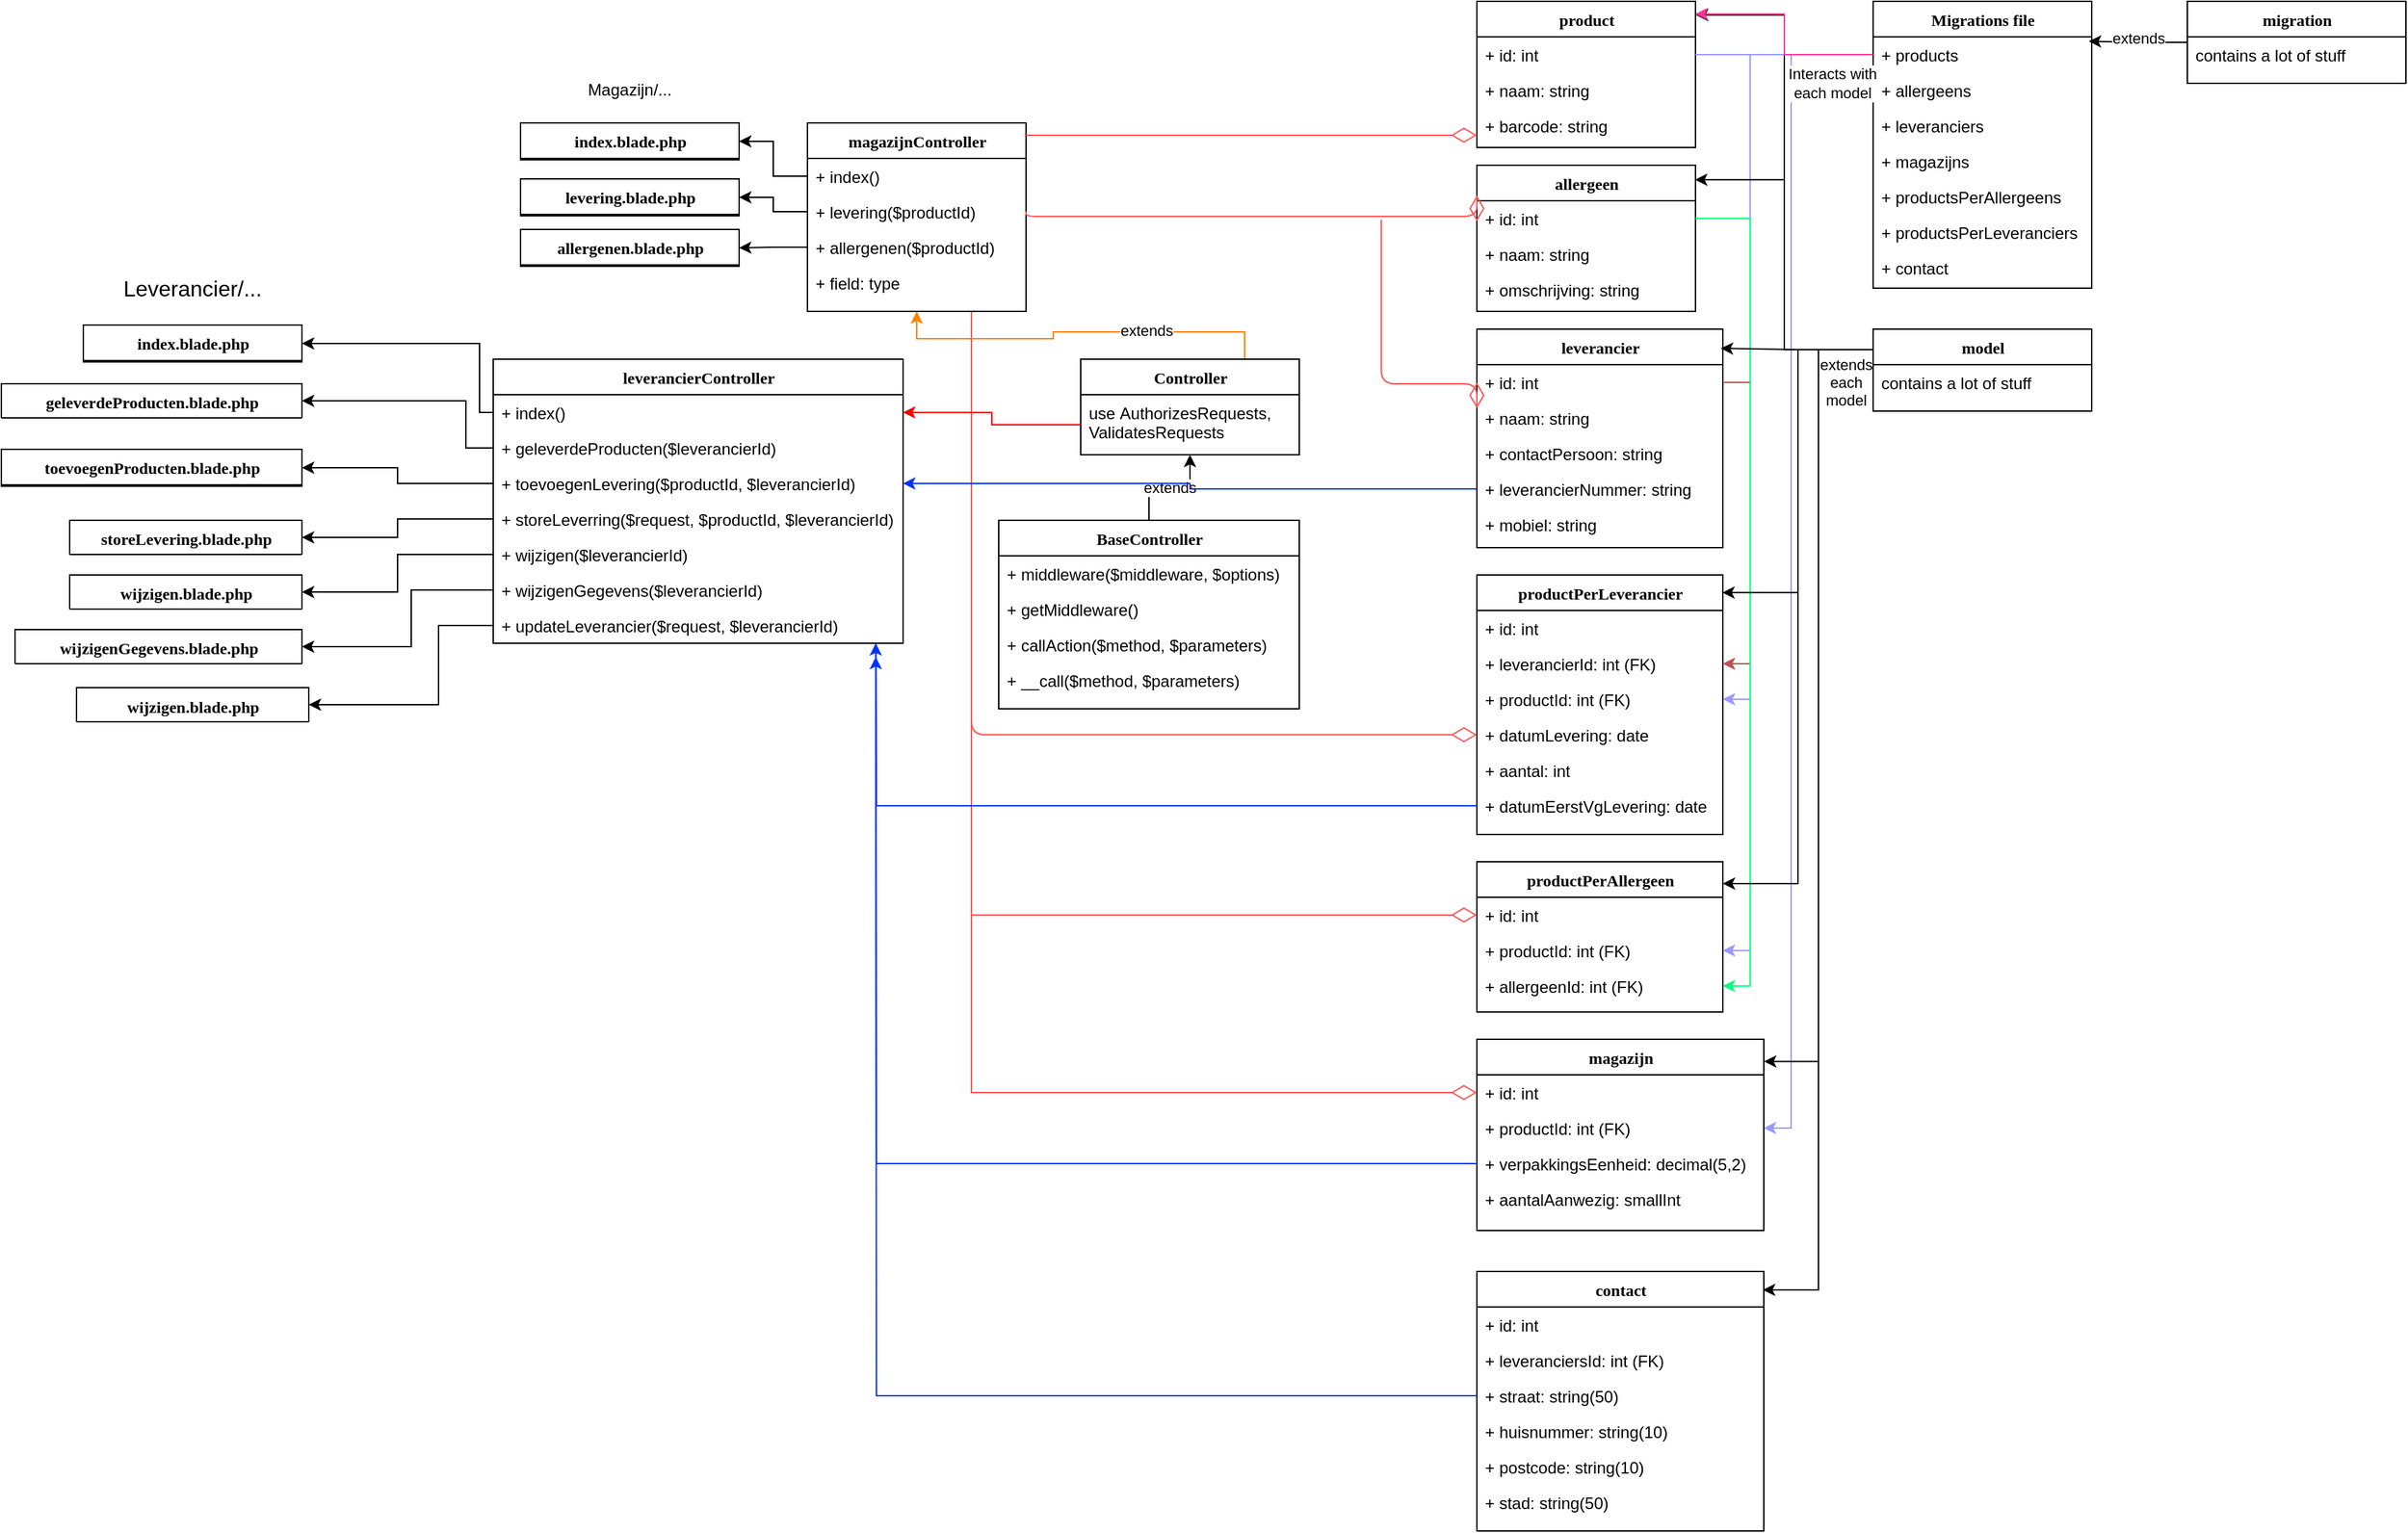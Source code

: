 <mxfile version="24.1.0" type="device">
  <diagram name="Page-1" id="9f46799a-70d6-7492-0946-bef42562c5a5">
    <mxGraphModel dx="3118" dy="1162" grid="1" gridSize="10" guides="1" tooltips="1" connect="1" arrows="1" fold="1" page="1" pageScale="1" pageWidth="1100" pageHeight="850" background="none" math="0" shadow="0">
      <root>
        <mxCell id="0" />
        <mxCell id="1" parent="0" />
        <mxCell id="xGp_RujmoBwHYuxVPwIh-23" style="edgeStyle=orthogonalEdgeStyle;rounded=1;orthogonalLoop=1;jettySize=auto;html=1;exitX=0.75;exitY=1;exitDx=0;exitDy=0;entryX=0;entryY=0.5;entryDx=0;entryDy=0;endArrow=diamondThin;endFill=0;endSize=16;fillColor=#f8cecc;strokeColor=#FF5252;" parent="1" source="78961159f06e98e8-17" target="xGp_RujmoBwHYuxVPwIh-20" edge="1">
          <mxGeometry relative="1" as="geometry" />
        </mxCell>
        <mxCell id="xGp_RujmoBwHYuxVPwIh-32" style="edgeStyle=orthogonalEdgeStyle;rounded=0;orthogonalLoop=1;jettySize=auto;html=1;exitX=0.75;exitY=1;exitDx=0;exitDy=0;endSize=16;endArrow=diamondThin;endFill=0;fillColor=#f8cecc;strokeColor=#FF5252;" parent="1" source="78961159f06e98e8-17" target="xGp_RujmoBwHYuxVPwIh-27" edge="1">
          <mxGeometry relative="1" as="geometry" />
        </mxCell>
        <mxCell id="xGp_RujmoBwHYuxVPwIh-40" style="edgeStyle=orthogonalEdgeStyle;rounded=0;orthogonalLoop=1;jettySize=auto;html=1;exitX=0.75;exitY=1;exitDx=0;exitDy=0;entryX=0;entryY=0.5;entryDx=0;entryDy=0;endSize=16;endArrow=diamondThin;endFill=0;fillColor=#f8cecc;strokeColor=#FF5252;" parent="1" source="78961159f06e98e8-17" target="xGp_RujmoBwHYuxVPwIh-36" edge="1">
          <mxGeometry relative="1" as="geometry" />
        </mxCell>
        <mxCell id="78961159f06e98e8-17" value="magazijnController" style="swimlane;html=1;fontStyle=1;align=center;verticalAlign=top;childLayout=stackLayout;horizontal=1;startSize=26;horizontalStack=0;resizeParent=1;resizeLast=0;collapsible=1;marginBottom=0;swimlaneFillColor=#ffffff;rounded=0;shadow=0;comic=0;labelBackgroundColor=none;strokeWidth=1;fillColor=none;fontFamily=Verdana;fontSize=12" parent="1" vertex="1">
          <mxGeometry x="-180" y="109" width="160" height="138" as="geometry" />
        </mxCell>
        <mxCell id="78961159f06e98e8-21" value="+ index()" style="text;html=1;strokeColor=none;fillColor=none;align=left;verticalAlign=top;spacingLeft=4;spacingRight=4;whiteSpace=wrap;overflow=hidden;rotatable=0;points=[[0,0.5],[1,0.5]];portConstraint=eastwest;" parent="78961159f06e98e8-17" vertex="1">
          <mxGeometry y="26" width="160" height="26" as="geometry" />
        </mxCell>
        <mxCell id="78961159f06e98e8-23" value="+ levering($productId)" style="text;html=1;strokeColor=none;fillColor=none;align=left;verticalAlign=top;spacingLeft=4;spacingRight=4;whiteSpace=wrap;overflow=hidden;rotatable=0;points=[[0,0.5],[1,0.5]];portConstraint=eastwest;" parent="78961159f06e98e8-17" vertex="1">
          <mxGeometry y="52" width="160" height="26" as="geometry" />
        </mxCell>
        <mxCell id="78961159f06e98e8-25" value="+&amp;nbsp;allergenen($productId)" style="text;html=1;strokeColor=none;fillColor=none;align=left;verticalAlign=top;spacingLeft=4;spacingRight=4;whiteSpace=wrap;overflow=hidden;rotatable=0;points=[[0,0.5],[1,0.5]];portConstraint=eastwest;" parent="78961159f06e98e8-17" vertex="1">
          <mxGeometry y="78" width="160" height="26" as="geometry" />
        </mxCell>
        <mxCell id="78961159f06e98e8-24" value="+ field: type" style="text;html=1;strokeColor=none;fillColor=none;align=left;verticalAlign=top;spacingLeft=4;spacingRight=4;whiteSpace=wrap;overflow=hidden;rotatable=0;points=[[0,0.5],[1,0.5]];portConstraint=eastwest;" parent="78961159f06e98e8-17" vertex="1">
          <mxGeometry y="104" width="160" height="26" as="geometry" />
        </mxCell>
        <mxCell id="78961159f06e98e8-30" value="product" style="swimlane;html=1;fontStyle=1;align=center;verticalAlign=top;childLayout=stackLayout;horizontal=1;startSize=26;horizontalStack=0;resizeParent=1;resizeLast=0;collapsible=1;marginBottom=0;swimlaneFillColor=#ffffff;rounded=0;shadow=0;comic=0;labelBackgroundColor=none;strokeWidth=1;fillColor=none;fontFamily=Verdana;fontSize=12" parent="1" vertex="1">
          <mxGeometry x="310" y="20" width="160" height="107" as="geometry" />
        </mxCell>
        <mxCell id="78961159f06e98e8-31" value="+ id: int" style="text;html=1;strokeColor=none;fillColor=none;align=left;verticalAlign=top;spacingLeft=4;spacingRight=4;whiteSpace=wrap;overflow=hidden;rotatable=0;points=[[0,0.5],[1,0.5]];portConstraint=eastwest;" parent="78961159f06e98e8-30" vertex="1">
          <mxGeometry y="26" width="160" height="26" as="geometry" />
        </mxCell>
        <mxCell id="78961159f06e98e8-32" value="+ naam: string" style="text;html=1;strokeColor=none;fillColor=none;align=left;verticalAlign=top;spacingLeft=4;spacingRight=4;whiteSpace=wrap;overflow=hidden;rotatable=0;points=[[0,0.5],[1,0.5]];portConstraint=eastwest;" parent="78961159f06e98e8-30" vertex="1">
          <mxGeometry y="52" width="160" height="26" as="geometry" />
        </mxCell>
        <mxCell id="78961159f06e98e8-33" value="+ barcode: string" style="text;html=1;strokeColor=none;fillColor=none;align=left;verticalAlign=top;spacingLeft=4;spacingRight=4;whiteSpace=wrap;overflow=hidden;rotatable=0;points=[[0,0.5],[1,0.5]];portConstraint=eastwest;" parent="78961159f06e98e8-30" vertex="1">
          <mxGeometry y="78" width="160" height="26" as="geometry" />
        </mxCell>
        <mxCell id="78961159f06e98e8-121" style="edgeStyle=elbowEdgeStyle;html=1;labelBackgroundColor=none;startFill=0;startSize=8;endArrow=diamondThin;endFill=0;endSize=16;fontFamily=Verdana;fontSize=12;elbow=vertical;fillColor=#f8cecc;strokeColor=#FF5252;" parent="1" source="78961159f06e98e8-17" target="78961159f06e98e8-30" edge="1">
          <mxGeometry relative="1" as="geometry">
            <mxPoint x="250" y="259.882" as="sourcePoint" />
          </mxGeometry>
        </mxCell>
        <mxCell id="xGp_RujmoBwHYuxVPwIh-2" value="allergeen" style="swimlane;html=1;fontStyle=1;align=center;verticalAlign=top;childLayout=stackLayout;horizontal=1;startSize=26;horizontalStack=0;resizeParent=1;resizeLast=0;collapsible=1;marginBottom=0;swimlaneFillColor=#ffffff;rounded=0;shadow=0;comic=0;labelBackgroundColor=none;strokeWidth=1;fillColor=none;fontFamily=Verdana;fontSize=12" parent="1" vertex="1">
          <mxGeometry x="310" y="140" width="160" height="107" as="geometry" />
        </mxCell>
        <mxCell id="xGp_RujmoBwHYuxVPwIh-3" value="+ id: int" style="text;html=1;strokeColor=none;fillColor=none;align=left;verticalAlign=top;spacingLeft=4;spacingRight=4;whiteSpace=wrap;overflow=hidden;rotatable=0;points=[[0,0.5],[1,0.5]];portConstraint=eastwest;" parent="xGp_RujmoBwHYuxVPwIh-2" vertex="1">
          <mxGeometry y="26" width="160" height="26" as="geometry" />
        </mxCell>
        <mxCell id="xGp_RujmoBwHYuxVPwIh-4" value="+ naam: string" style="text;html=1;strokeColor=none;fillColor=none;align=left;verticalAlign=top;spacingLeft=4;spacingRight=4;whiteSpace=wrap;overflow=hidden;rotatable=0;points=[[0,0.5],[1,0.5]];portConstraint=eastwest;" parent="xGp_RujmoBwHYuxVPwIh-2" vertex="1">
          <mxGeometry y="52" width="160" height="26" as="geometry" />
        </mxCell>
        <mxCell id="xGp_RujmoBwHYuxVPwIh-5" value="+ omschrijving: string" style="text;html=1;strokeColor=none;fillColor=none;align=left;verticalAlign=top;spacingLeft=4;spacingRight=4;whiteSpace=wrap;overflow=hidden;rotatable=0;points=[[0,0.5],[1,0.5]];portConstraint=eastwest;" parent="xGp_RujmoBwHYuxVPwIh-2" vertex="1">
          <mxGeometry y="78" width="160" height="26" as="geometry" />
        </mxCell>
        <mxCell id="xGp_RujmoBwHYuxVPwIh-8" style="edgeStyle=elbowEdgeStyle;html=1;labelBackgroundColor=none;startFill=0;startSize=8;endArrow=diamondThin;endFill=0;endSize=16;fontFamily=Verdana;fontSize=12;elbow=vertical;exitX=1;exitY=0.5;exitDx=0;exitDy=0;fillColor=#f8cecc;strokeColor=#FF5252;" parent="1" source="78961159f06e98e8-23" edge="1">
          <mxGeometry relative="1" as="geometry">
            <mxPoint x="250" y="181.08" as="sourcePoint" />
            <mxPoint x="310" y="181.08" as="targetPoint" />
          </mxGeometry>
        </mxCell>
        <mxCell id="xGp_RujmoBwHYuxVPwIh-9" value="leverancier" style="swimlane;html=1;fontStyle=1;align=center;verticalAlign=top;childLayout=stackLayout;horizontal=1;startSize=26;horizontalStack=0;resizeParent=1;resizeLast=0;collapsible=1;marginBottom=0;swimlaneFillColor=#ffffff;rounded=0;shadow=0;comic=0;labelBackgroundColor=none;strokeWidth=1;fillColor=none;fontFamily=Verdana;fontSize=12" parent="1" vertex="1">
          <mxGeometry x="310" y="260" width="180" height="160" as="geometry" />
        </mxCell>
        <mxCell id="xGp_RujmoBwHYuxVPwIh-10" value="+ id: int" style="text;html=1;strokeColor=none;fillColor=none;align=left;verticalAlign=top;spacingLeft=4;spacingRight=4;whiteSpace=wrap;overflow=hidden;rotatable=0;points=[[0,0.5],[1,0.5]];portConstraint=eastwest;" parent="xGp_RujmoBwHYuxVPwIh-9" vertex="1">
          <mxGeometry y="26" width="180" height="26" as="geometry" />
        </mxCell>
        <mxCell id="xGp_RujmoBwHYuxVPwIh-11" value="+ naam: string" style="text;html=1;strokeColor=none;fillColor=none;align=left;verticalAlign=top;spacingLeft=4;spacingRight=4;whiteSpace=wrap;overflow=hidden;rotatable=0;points=[[0,0.5],[1,0.5]];portConstraint=eastwest;" parent="xGp_RujmoBwHYuxVPwIh-9" vertex="1">
          <mxGeometry y="52" width="180" height="26" as="geometry" />
        </mxCell>
        <mxCell id="xGp_RujmoBwHYuxVPwIh-12" value="+ contactPersoon: string" style="text;html=1;strokeColor=none;fillColor=none;align=left;verticalAlign=top;spacingLeft=4;spacingRight=4;whiteSpace=wrap;overflow=hidden;rotatable=0;points=[[0,0.5],[1,0.5]];portConstraint=eastwest;" parent="xGp_RujmoBwHYuxVPwIh-9" vertex="1">
          <mxGeometry y="78" width="180" height="26" as="geometry" />
        </mxCell>
        <mxCell id="xGp_RujmoBwHYuxVPwIh-14" value="+ leverancierNummer: string" style="text;html=1;strokeColor=none;fillColor=none;align=left;verticalAlign=top;spacingLeft=4;spacingRight=4;whiteSpace=wrap;overflow=hidden;rotatable=0;points=[[0,0.5],[1,0.5]];portConstraint=eastwest;" parent="xGp_RujmoBwHYuxVPwIh-9" vertex="1">
          <mxGeometry y="104" width="180" height="26" as="geometry" />
        </mxCell>
        <mxCell id="xGp_RujmoBwHYuxVPwIh-15" value="+ mobiel: string" style="text;html=1;strokeColor=none;fillColor=none;align=left;verticalAlign=top;spacingLeft=4;spacingRight=4;whiteSpace=wrap;overflow=hidden;rotatable=0;points=[[0,0.5],[1,0.5]];portConstraint=eastwest;" parent="xGp_RujmoBwHYuxVPwIh-9" vertex="1">
          <mxGeometry y="130" width="180" height="26" as="geometry" />
        </mxCell>
        <mxCell id="xGp_RujmoBwHYuxVPwIh-13" style="edgeStyle=elbowEdgeStyle;html=1;labelBackgroundColor=none;startFill=0;startSize=8;endArrow=diamondThin;endFill=0;endSize=16;fontFamily=Verdana;fontSize=12;elbow=vertical;entryX=0;entryY=0.5;entryDx=0;entryDy=0;fillColor=#f8cecc;strokeColor=#FF5252;" parent="1" target="xGp_RujmoBwHYuxVPwIh-10" edge="1">
          <mxGeometry relative="1" as="geometry">
            <mxPoint x="240" y="180" as="sourcePoint" />
            <mxPoint x="300" y="221" as="targetPoint" />
            <Array as="points">
              <mxPoint x="260" y="300" />
            </Array>
          </mxGeometry>
        </mxCell>
        <mxCell id="xGp_RujmoBwHYuxVPwIh-16" value="productPerLeverancier" style="swimlane;html=1;fontStyle=1;align=center;verticalAlign=top;childLayout=stackLayout;horizontal=1;startSize=26;horizontalStack=0;resizeParent=1;resizeLast=0;collapsible=1;marginBottom=0;swimlaneFillColor=#ffffff;rounded=0;shadow=0;comic=0;labelBackgroundColor=none;strokeWidth=1;fillColor=none;fontFamily=Verdana;fontSize=12" parent="1" vertex="1">
          <mxGeometry x="310" y="440" width="180" height="190" as="geometry" />
        </mxCell>
        <mxCell id="xGp_RujmoBwHYuxVPwIh-17" value="+ id: int" style="text;html=1;strokeColor=none;fillColor=none;align=left;verticalAlign=top;spacingLeft=4;spacingRight=4;whiteSpace=wrap;overflow=hidden;rotatable=0;points=[[0,0.5],[1,0.5]];portConstraint=eastwest;" parent="xGp_RujmoBwHYuxVPwIh-16" vertex="1">
          <mxGeometry y="26" width="180" height="26" as="geometry" />
        </mxCell>
        <mxCell id="xGp_RujmoBwHYuxVPwIh-18" value="+ leverancierId: int (FK)" style="text;html=1;strokeColor=none;fillColor=none;align=left;verticalAlign=top;spacingLeft=4;spacingRight=4;whiteSpace=wrap;overflow=hidden;rotatable=0;points=[[0,0.5],[1,0.5]];portConstraint=eastwest;" parent="xGp_RujmoBwHYuxVPwIh-16" vertex="1">
          <mxGeometry y="52" width="180" height="26" as="geometry" />
        </mxCell>
        <mxCell id="xGp_RujmoBwHYuxVPwIh-19" value="+ productId: int (FK)" style="text;html=1;strokeColor=none;fillColor=none;align=left;verticalAlign=top;spacingLeft=4;spacingRight=4;whiteSpace=wrap;overflow=hidden;rotatable=0;points=[[0,0.5],[1,0.5]];portConstraint=eastwest;" parent="xGp_RujmoBwHYuxVPwIh-16" vertex="1">
          <mxGeometry y="78" width="180" height="26" as="geometry" />
        </mxCell>
        <mxCell id="xGp_RujmoBwHYuxVPwIh-20" value="+ datumLevering: date" style="text;html=1;strokeColor=none;fillColor=none;align=left;verticalAlign=top;spacingLeft=4;spacingRight=4;whiteSpace=wrap;overflow=hidden;rotatable=0;points=[[0,0.5],[1,0.5]];portConstraint=eastwest;" parent="xGp_RujmoBwHYuxVPwIh-16" vertex="1">
          <mxGeometry y="104" width="180" height="26" as="geometry" />
        </mxCell>
        <mxCell id="xGp_RujmoBwHYuxVPwIh-21" value="+ aantal: int" style="text;html=1;strokeColor=none;fillColor=none;align=left;verticalAlign=top;spacingLeft=4;spacingRight=4;whiteSpace=wrap;overflow=hidden;rotatable=0;points=[[0,0.5],[1,0.5]];portConstraint=eastwest;" parent="xGp_RujmoBwHYuxVPwIh-16" vertex="1">
          <mxGeometry y="130" width="180" height="26" as="geometry" />
        </mxCell>
        <mxCell id="QDwGfWychzL0C4eUFylp-11" style="edgeStyle=orthogonalEdgeStyle;rounded=0;orthogonalLoop=1;jettySize=auto;html=1;exitX=0;exitY=0.5;exitDx=0;exitDy=0;strokeColor=#0033ff;" parent="xGp_RujmoBwHYuxVPwIh-16" source="xGp_RujmoBwHYuxVPwIh-22" edge="1">
          <mxGeometry relative="1" as="geometry">
            <mxPoint x="-440" y="-20" as="targetPoint" />
          </mxGeometry>
        </mxCell>
        <mxCell id="xGp_RujmoBwHYuxVPwIh-22" value="+ datumEerstVgLevering: date" style="text;html=1;strokeColor=none;fillColor=none;align=left;verticalAlign=top;spacingLeft=4;spacingRight=4;whiteSpace=wrap;overflow=hidden;rotatable=0;points=[[0,0.5],[1,0.5]];portConstraint=eastwest;" parent="xGp_RujmoBwHYuxVPwIh-16" vertex="1">
          <mxGeometry y="156" width="180" height="26" as="geometry" />
        </mxCell>
        <mxCell id="xGp_RujmoBwHYuxVPwIh-24" style="edgeStyle=orthogonalEdgeStyle;rounded=0;orthogonalLoop=1;jettySize=auto;html=1;exitX=1;exitY=0.5;exitDx=0;exitDy=0;entryX=1;entryY=0.5;entryDx=0;entryDy=0;fillColor=#f8cecc;strokeColor=#b85450;" parent="1" source="xGp_RujmoBwHYuxVPwIh-10" target="xGp_RujmoBwHYuxVPwIh-18" edge="1">
          <mxGeometry relative="1" as="geometry" />
        </mxCell>
        <mxCell id="xGp_RujmoBwHYuxVPwIh-25" style="edgeStyle=orthogonalEdgeStyle;rounded=0;orthogonalLoop=1;jettySize=auto;html=1;exitX=1;exitY=0.5;exitDx=0;exitDy=0;entryX=1;entryY=0.5;entryDx=0;entryDy=0;strokeColor=#9999FF;" parent="1" source="78961159f06e98e8-31" target="xGp_RujmoBwHYuxVPwIh-19" edge="1">
          <mxGeometry relative="1" as="geometry" />
        </mxCell>
        <mxCell id="xGp_RujmoBwHYuxVPwIh-26" value="productPerAllergeen" style="swimlane;html=1;fontStyle=1;align=center;verticalAlign=top;childLayout=stackLayout;horizontal=1;startSize=26;horizontalStack=0;resizeParent=1;resizeLast=0;collapsible=1;marginBottom=0;swimlaneFillColor=#ffffff;rounded=0;shadow=0;comic=0;labelBackgroundColor=none;strokeWidth=1;fillColor=none;fontFamily=Verdana;fontSize=12" parent="1" vertex="1">
          <mxGeometry x="310" y="650" width="180" height="110" as="geometry" />
        </mxCell>
        <mxCell id="xGp_RujmoBwHYuxVPwIh-27" value="+ id: int" style="text;html=1;strokeColor=none;fillColor=none;align=left;verticalAlign=top;spacingLeft=4;spacingRight=4;whiteSpace=wrap;overflow=hidden;rotatable=0;points=[[0,0.5],[1,0.5]];portConstraint=eastwest;" parent="xGp_RujmoBwHYuxVPwIh-26" vertex="1">
          <mxGeometry y="26" width="180" height="26" as="geometry" />
        </mxCell>
        <mxCell id="xGp_RujmoBwHYuxVPwIh-28" value="+ productId: int (FK)" style="text;html=1;strokeColor=none;fillColor=none;align=left;verticalAlign=top;spacingLeft=4;spacingRight=4;whiteSpace=wrap;overflow=hidden;rotatable=0;points=[[0,0.5],[1,0.5]];portConstraint=eastwest;" parent="xGp_RujmoBwHYuxVPwIh-26" vertex="1">
          <mxGeometry y="52" width="180" height="26" as="geometry" />
        </mxCell>
        <mxCell id="xGp_RujmoBwHYuxVPwIh-29" value="+ allergeenId: int (FK)" style="text;html=1;strokeColor=none;fillColor=none;align=left;verticalAlign=top;spacingLeft=4;spacingRight=4;whiteSpace=wrap;overflow=hidden;rotatable=0;points=[[0,0.5],[1,0.5]];portConstraint=eastwest;" parent="xGp_RujmoBwHYuxVPwIh-26" vertex="1">
          <mxGeometry y="78" width="180" height="26" as="geometry" />
        </mxCell>
        <mxCell id="xGp_RujmoBwHYuxVPwIh-33" style="edgeStyle=orthogonalEdgeStyle;rounded=0;orthogonalLoop=1;jettySize=auto;html=1;exitX=1;exitY=0.5;exitDx=0;exitDy=0;entryX=1;entryY=0.5;entryDx=0;entryDy=0;strokeColor=#9999FF;" parent="1" source="78961159f06e98e8-31" target="xGp_RujmoBwHYuxVPwIh-28" edge="1">
          <mxGeometry relative="1" as="geometry" />
        </mxCell>
        <mxCell id="xGp_RujmoBwHYuxVPwIh-34" style="edgeStyle=orthogonalEdgeStyle;rounded=0;orthogonalLoop=1;jettySize=auto;html=1;exitX=1;exitY=0.5;exitDx=0;exitDy=0;entryX=1;entryY=0.5;entryDx=0;entryDy=0;strokeColor=#00FF80;" parent="1" source="xGp_RujmoBwHYuxVPwIh-3" target="xGp_RujmoBwHYuxVPwIh-29" edge="1">
          <mxGeometry relative="1" as="geometry" />
        </mxCell>
        <mxCell id="xGp_RujmoBwHYuxVPwIh-35" value="magazijn" style="swimlane;html=1;fontStyle=1;align=center;verticalAlign=top;childLayout=stackLayout;horizontal=1;startSize=26;horizontalStack=0;resizeParent=1;resizeLast=0;collapsible=1;marginBottom=0;swimlaneFillColor=#ffffff;rounded=0;shadow=0;comic=0;labelBackgroundColor=none;strokeWidth=1;fillColor=none;fontFamily=Verdana;fontSize=12" parent="1" vertex="1">
          <mxGeometry x="310" y="780" width="210" height="140" as="geometry" />
        </mxCell>
        <mxCell id="xGp_RujmoBwHYuxVPwIh-36" value="+ id: int" style="text;html=1;strokeColor=none;fillColor=none;align=left;verticalAlign=top;spacingLeft=4;spacingRight=4;whiteSpace=wrap;overflow=hidden;rotatable=0;points=[[0,0.5],[1,0.5]];portConstraint=eastwest;" parent="xGp_RujmoBwHYuxVPwIh-35" vertex="1">
          <mxGeometry y="26" width="210" height="26" as="geometry" />
        </mxCell>
        <mxCell id="xGp_RujmoBwHYuxVPwIh-37" value="+ productId: int (FK)" style="text;html=1;strokeColor=none;fillColor=none;align=left;verticalAlign=top;spacingLeft=4;spacingRight=4;whiteSpace=wrap;overflow=hidden;rotatable=0;points=[[0,0.5],[1,0.5]];portConstraint=eastwest;" parent="xGp_RujmoBwHYuxVPwIh-35" vertex="1">
          <mxGeometry y="52" width="210" height="26" as="geometry" />
        </mxCell>
        <mxCell id="QDwGfWychzL0C4eUFylp-12" style="edgeStyle=orthogonalEdgeStyle;rounded=0;orthogonalLoop=1;jettySize=auto;html=1;exitX=0;exitY=0.5;exitDx=0;exitDy=0;strokeColor=#0033ff;" parent="xGp_RujmoBwHYuxVPwIh-35" source="xGp_RujmoBwHYuxVPwIh-38" edge="1">
          <mxGeometry relative="1" as="geometry">
            <mxPoint x="-440" y="-290" as="targetPoint" />
          </mxGeometry>
        </mxCell>
        <mxCell id="xGp_RujmoBwHYuxVPwIh-38" value="+ verpakkingsEenheid: decimal(5,2)" style="text;html=1;strokeColor=none;fillColor=none;align=left;verticalAlign=top;spacingLeft=4;spacingRight=4;whiteSpace=wrap;overflow=hidden;rotatable=0;points=[[0,0.5],[1,0.5]];portConstraint=eastwest;" parent="xGp_RujmoBwHYuxVPwIh-35" vertex="1">
          <mxGeometry y="78" width="210" height="26" as="geometry" />
        </mxCell>
        <mxCell id="xGp_RujmoBwHYuxVPwIh-39" value="+ aantalAanwezig: smallInt" style="text;html=1;strokeColor=none;fillColor=none;align=left;verticalAlign=top;spacingLeft=4;spacingRight=4;whiteSpace=wrap;overflow=hidden;rotatable=0;points=[[0,0.5],[1,0.5]];portConstraint=eastwest;" parent="xGp_RujmoBwHYuxVPwIh-35" vertex="1">
          <mxGeometry y="104" width="210" height="26" as="geometry" />
        </mxCell>
        <mxCell id="xGp_RujmoBwHYuxVPwIh-41" style="edgeStyle=orthogonalEdgeStyle;rounded=0;orthogonalLoop=1;jettySize=auto;html=1;exitX=1;exitY=0.5;exitDx=0;exitDy=0;entryX=1;entryY=0.5;entryDx=0;entryDy=0;strokeColor=#9999FF;" parent="1" source="78961159f06e98e8-31" target="xGp_RujmoBwHYuxVPwIh-37" edge="1">
          <mxGeometry relative="1" as="geometry" />
        </mxCell>
        <mxCell id="xGp_RujmoBwHYuxVPwIh-42" value="index.blade.php" style="swimlane;html=1;fontStyle=1;align=center;verticalAlign=top;childLayout=stackLayout;horizontal=1;startSize=26;horizontalStack=0;resizeParent=1;resizeLast=0;collapsible=1;marginBottom=0;swimlaneFillColor=#ffffff;rounded=0;shadow=0;comic=0;labelBackgroundColor=none;strokeWidth=1;fillColor=none;fontFamily=Verdana;fontSize=12" parent="1" vertex="1">
          <mxGeometry x="-390" y="109" width="160" height="27" as="geometry" />
        </mxCell>
        <mxCell id="xGp_RujmoBwHYuxVPwIh-47" style="edgeStyle=orthogonalEdgeStyle;rounded=0;orthogonalLoop=1;jettySize=auto;html=1;exitX=0;exitY=0.5;exitDx=0;exitDy=0;entryX=1;entryY=0.5;entryDx=0;entryDy=0;" parent="1" source="78961159f06e98e8-21" target="xGp_RujmoBwHYuxVPwIh-42" edge="1">
          <mxGeometry relative="1" as="geometry" />
        </mxCell>
        <mxCell id="xGp_RujmoBwHYuxVPwIh-49" value="levering.blade.php" style="swimlane;html=1;fontStyle=1;align=center;verticalAlign=top;childLayout=stackLayout;horizontal=1;startSize=26;horizontalStack=0;resizeParent=1;resizeLast=0;collapsible=1;marginBottom=0;swimlaneFillColor=#ffffff;rounded=0;shadow=0;comic=0;labelBackgroundColor=none;strokeWidth=1;fillColor=none;fontFamily=Verdana;fontSize=12" parent="1" vertex="1">
          <mxGeometry x="-390" y="150" width="160" height="27" as="geometry" />
        </mxCell>
        <mxCell id="xGp_RujmoBwHYuxVPwIh-50" value="allergenen.blade.php" style="swimlane;html=1;fontStyle=1;align=center;verticalAlign=top;childLayout=stackLayout;horizontal=1;startSize=26;horizontalStack=0;resizeParent=1;resizeLast=0;collapsible=1;marginBottom=0;swimlaneFillColor=#ffffff;rounded=0;shadow=0;comic=0;labelBackgroundColor=none;strokeWidth=1;fillColor=none;fontFamily=Verdana;fontSize=12" parent="1" vertex="1">
          <mxGeometry x="-390" y="187" width="160" height="27" as="geometry" />
        </mxCell>
        <mxCell id="xGp_RujmoBwHYuxVPwIh-51" style="edgeStyle=orthogonalEdgeStyle;rounded=0;orthogonalLoop=1;jettySize=auto;html=1;exitX=0;exitY=0.5;exitDx=0;exitDy=0;entryX=1;entryY=0.5;entryDx=0;entryDy=0;" parent="1" source="78961159f06e98e8-23" target="xGp_RujmoBwHYuxVPwIh-49" edge="1">
          <mxGeometry relative="1" as="geometry" />
        </mxCell>
        <mxCell id="xGp_RujmoBwHYuxVPwIh-52" style="edgeStyle=orthogonalEdgeStyle;rounded=0;orthogonalLoop=1;jettySize=auto;html=1;exitX=0;exitY=0.5;exitDx=0;exitDy=0;entryX=1;entryY=0.5;entryDx=0;entryDy=0;" parent="1" source="78961159f06e98e8-25" target="xGp_RujmoBwHYuxVPwIh-50" edge="1">
          <mxGeometry relative="1" as="geometry" />
        </mxCell>
        <mxCell id="xGp_RujmoBwHYuxVPwIh-58" style="edgeStyle=orthogonalEdgeStyle;rounded=0;orthogonalLoop=1;jettySize=auto;html=1;exitX=0.75;exitY=0;exitDx=0;exitDy=0;entryX=0.5;entryY=1;entryDx=0;entryDy=0;strokeColor=#FF8000;" parent="1" source="xGp_RujmoBwHYuxVPwIh-53" target="78961159f06e98e8-17" edge="1">
          <mxGeometry relative="1" as="geometry" />
        </mxCell>
        <mxCell id="xGp_RujmoBwHYuxVPwIh-59" value="extends" style="edgeLabel;html=1;align=center;verticalAlign=middle;resizable=0;points=[];" parent="xGp_RujmoBwHYuxVPwIh-58" vertex="1" connectable="0">
          <mxGeometry x="-0.354" y="-1" relative="1" as="geometry">
            <mxPoint as="offset" />
          </mxGeometry>
        </mxCell>
        <mxCell id="xGp_RujmoBwHYuxVPwIh-53" value="Controller" style="swimlane;html=1;fontStyle=1;align=center;verticalAlign=top;childLayout=stackLayout;horizontal=1;startSize=26;horizontalStack=0;resizeParent=1;resizeLast=0;collapsible=1;marginBottom=0;swimlaneFillColor=#ffffff;rounded=0;shadow=0;comic=0;labelBackgroundColor=none;strokeWidth=1;fillColor=none;fontFamily=Verdana;fontSize=12" parent="1" vertex="1">
          <mxGeometry x="20" y="282" width="160" height="70" as="geometry" />
        </mxCell>
        <mxCell id="xGp_RujmoBwHYuxVPwIh-70" value="use&amp;nbsp;AuthorizesRequests,&lt;br&gt;ValidatesRequests" style="text;html=1;strokeColor=none;fillColor=none;align=left;verticalAlign=top;spacingLeft=4;spacingRight=4;whiteSpace=wrap;overflow=hidden;rotatable=0;points=[[0,0.5],[1,0.5]];portConstraint=eastwest;" parent="xGp_RujmoBwHYuxVPwIh-53" vertex="1">
          <mxGeometry y="26" width="160" height="44" as="geometry" />
        </mxCell>
        <mxCell id="xGp_RujmoBwHYuxVPwIh-62" style="edgeStyle=orthogonalEdgeStyle;rounded=0;orthogonalLoop=1;jettySize=auto;html=1;exitX=0.5;exitY=0;exitDx=0;exitDy=0;entryX=0.5;entryY=1;entryDx=0;entryDy=0;" parent="1" source="xGp_RujmoBwHYuxVPwIh-61" target="xGp_RujmoBwHYuxVPwIh-53" edge="1">
          <mxGeometry relative="1" as="geometry" />
        </mxCell>
        <mxCell id="xGp_RujmoBwHYuxVPwIh-63" value="extends" style="edgeLabel;html=1;align=center;verticalAlign=middle;resizable=0;points=[];" parent="xGp_RujmoBwHYuxVPwIh-62" vertex="1" connectable="0">
          <mxGeometry x="-0.002" relative="1" as="geometry">
            <mxPoint as="offset" />
          </mxGeometry>
        </mxCell>
        <mxCell id="xGp_RujmoBwHYuxVPwIh-61" value="BaseController" style="swimlane;html=1;fontStyle=1;align=center;verticalAlign=top;childLayout=stackLayout;horizontal=1;startSize=26;horizontalStack=0;resizeParent=1;resizeLast=0;collapsible=1;marginBottom=0;swimlaneFillColor=#ffffff;rounded=0;shadow=0;comic=0;labelBackgroundColor=none;strokeWidth=1;fillColor=none;fontFamily=Verdana;fontSize=12" parent="1" vertex="1">
          <mxGeometry x="-40" y="400" width="220" height="138" as="geometry" />
        </mxCell>
        <mxCell id="xGp_RujmoBwHYuxVPwIh-65" value="+ middleware($middleware, $options)" style="text;html=1;strokeColor=none;fillColor=none;align=left;verticalAlign=top;spacingLeft=4;spacingRight=4;whiteSpace=wrap;overflow=hidden;rotatable=0;points=[[0,0.5],[1,0.5]];portConstraint=eastwest;" parent="xGp_RujmoBwHYuxVPwIh-61" vertex="1">
          <mxGeometry y="26" width="220" height="26" as="geometry" />
        </mxCell>
        <mxCell id="xGp_RujmoBwHYuxVPwIh-66" value="+&amp;nbsp;getMiddleware&lt;span style=&quot;background-color: initial;&quot;&gt;()&lt;/span&gt;" style="text;html=1;strokeColor=none;fillColor=none;align=left;verticalAlign=top;spacingLeft=4;spacingRight=4;whiteSpace=wrap;overflow=hidden;rotatable=0;points=[[0,0.5],[1,0.5]];portConstraint=eastwest;" parent="xGp_RujmoBwHYuxVPwIh-61" vertex="1">
          <mxGeometry y="52" width="220" height="26" as="geometry" />
        </mxCell>
        <mxCell id="xGp_RujmoBwHYuxVPwIh-67" value="+&amp;nbsp;callAction&lt;span style=&quot;background-color: initial;&quot;&gt;($method, $parameters)&lt;/span&gt;" style="text;html=1;strokeColor=none;fillColor=none;align=left;verticalAlign=top;spacingLeft=4;spacingRight=4;whiteSpace=wrap;overflow=hidden;rotatable=0;points=[[0,0.5],[1,0.5]];portConstraint=eastwest;" parent="xGp_RujmoBwHYuxVPwIh-61" vertex="1">
          <mxGeometry y="78" width="220" height="26" as="geometry" />
        </mxCell>
        <mxCell id="xGp_RujmoBwHYuxVPwIh-68" value="+&amp;nbsp;__call&lt;span style=&quot;background-color: initial;&quot;&gt;($method, $parameters)&lt;/span&gt;" style="text;html=1;strokeColor=none;fillColor=none;align=left;verticalAlign=top;spacingLeft=4;spacingRight=4;whiteSpace=wrap;overflow=hidden;rotatable=0;points=[[0,0.5],[1,0.5]];portConstraint=eastwest;" parent="xGp_RujmoBwHYuxVPwIh-61" vertex="1">
          <mxGeometry y="104" width="220" height="26" as="geometry" />
        </mxCell>
        <mxCell id="xGp_RujmoBwHYuxVPwIh-83" style="edgeStyle=orthogonalEdgeStyle;rounded=0;orthogonalLoop=1;jettySize=auto;html=1;exitX=0;exitY=0.25;exitDx=0;exitDy=0;entryX=1.002;entryY=0.093;entryDx=0;entryDy=0;entryPerimeter=0;" parent="1" source="xGp_RujmoBwHYuxVPwIh-73" target="78961159f06e98e8-30" edge="1">
          <mxGeometry relative="1" as="geometry" />
        </mxCell>
        <mxCell id="xGp_RujmoBwHYuxVPwIh-84" style="edgeStyle=orthogonalEdgeStyle;rounded=0;orthogonalLoop=1;jettySize=auto;html=1;exitX=0;exitY=0.25;exitDx=0;exitDy=0;entryX=0.998;entryY=0.099;entryDx=0;entryDy=0;entryPerimeter=0;" parent="1" source="xGp_RujmoBwHYuxVPwIh-73" target="xGp_RujmoBwHYuxVPwIh-2" edge="1">
          <mxGeometry relative="1" as="geometry" />
        </mxCell>
        <mxCell id="xGp_RujmoBwHYuxVPwIh-85" style="edgeStyle=orthogonalEdgeStyle;rounded=0;orthogonalLoop=1;jettySize=auto;html=1;exitX=0;exitY=0.25;exitDx=0;exitDy=0;entryX=0.992;entryY=0.088;entryDx=0;entryDy=0;entryPerimeter=0;" parent="1" source="xGp_RujmoBwHYuxVPwIh-73" target="xGp_RujmoBwHYuxVPwIh-9" edge="1">
          <mxGeometry relative="1" as="geometry" />
        </mxCell>
        <mxCell id="xGp_RujmoBwHYuxVPwIh-86" style="edgeStyle=orthogonalEdgeStyle;rounded=0;orthogonalLoop=1;jettySize=auto;html=1;exitX=0;exitY=0.25;exitDx=0;exitDy=0;entryX=0.998;entryY=0.068;entryDx=0;entryDy=0;entryPerimeter=0;" parent="1" source="xGp_RujmoBwHYuxVPwIh-73" target="xGp_RujmoBwHYuxVPwIh-16" edge="1">
          <mxGeometry relative="1" as="geometry" />
        </mxCell>
        <mxCell id="xGp_RujmoBwHYuxVPwIh-87" style="edgeStyle=orthogonalEdgeStyle;rounded=0;orthogonalLoop=1;jettySize=auto;html=1;exitX=0;exitY=0.25;exitDx=0;exitDy=0;entryX=1;entryY=0.145;entryDx=0;entryDy=0;entryPerimeter=0;" parent="1" source="xGp_RujmoBwHYuxVPwIh-73" target="xGp_RujmoBwHYuxVPwIh-26" edge="1">
          <mxGeometry relative="1" as="geometry" />
        </mxCell>
        <mxCell id="xGp_RujmoBwHYuxVPwIh-88" style="edgeStyle=orthogonalEdgeStyle;rounded=0;orthogonalLoop=1;jettySize=auto;html=1;exitX=0;exitY=0.25;exitDx=0;exitDy=0;entryX=1.001;entryY=0.116;entryDx=0;entryDy=0;entryPerimeter=0;" parent="1" source="xGp_RujmoBwHYuxVPwIh-73" target="xGp_RujmoBwHYuxVPwIh-35" edge="1">
          <mxGeometry relative="1" as="geometry" />
        </mxCell>
        <mxCell id="xGp_RujmoBwHYuxVPwIh-89" value="extends&lt;div&gt;each&lt;/div&gt;&lt;div&gt;model&lt;/div&gt;" style="edgeLabel;html=1;align=center;verticalAlign=middle;resizable=0;points=[];" parent="xGp_RujmoBwHYuxVPwIh-88" vertex="1" connectable="0">
          <mxGeometry x="-0.934" y="-2" relative="1" as="geometry">
            <mxPoint y="26" as="offset" />
          </mxGeometry>
        </mxCell>
        <mxCell id="q14T2YNb-Sghab3Dd8TT-18" style="edgeStyle=orthogonalEdgeStyle;rounded=0;orthogonalLoop=1;jettySize=auto;html=1;exitX=0;exitY=0.25;exitDx=0;exitDy=0;entryX=0.997;entryY=0.071;entryDx=0;entryDy=0;entryPerimeter=0;" edge="1" parent="1" source="xGp_RujmoBwHYuxVPwIh-73" target="q14T2YNb-Sghab3Dd8TT-10">
          <mxGeometry relative="1" as="geometry" />
        </mxCell>
        <mxCell id="xGp_RujmoBwHYuxVPwIh-73" value="model" style="swimlane;html=1;fontStyle=1;align=center;verticalAlign=top;childLayout=stackLayout;horizontal=1;startSize=26;horizontalStack=0;resizeParent=1;resizeLast=0;collapsible=1;marginBottom=0;swimlaneFillColor=#ffffff;rounded=0;shadow=0;comic=0;labelBackgroundColor=none;strokeWidth=1;fillColor=none;fontFamily=Verdana;fontSize=12" parent="1" vertex="1">
          <mxGeometry x="600" y="260" width="160" height="60" as="geometry" />
        </mxCell>
        <mxCell id="xGp_RujmoBwHYuxVPwIh-74" value="contains a lot of stuff" style="text;html=1;strokeColor=none;fillColor=none;align=left;verticalAlign=top;spacingLeft=4;spacingRight=4;whiteSpace=wrap;overflow=hidden;rotatable=0;points=[[0,0.5],[1,0.5]];portConstraint=eastwest;" parent="xGp_RujmoBwHYuxVPwIh-73" vertex="1">
          <mxGeometry y="26" width="160" height="26" as="geometry" />
        </mxCell>
        <mxCell id="xGp_RujmoBwHYuxVPwIh-90" value="Migrations file" style="swimlane;html=1;fontStyle=1;align=center;verticalAlign=top;childLayout=stackLayout;horizontal=1;startSize=26;horizontalStack=0;resizeParent=1;resizeLast=0;collapsible=1;marginBottom=0;swimlaneFillColor=#ffffff;rounded=0;shadow=0;comic=0;labelBackgroundColor=none;strokeWidth=1;fillColor=none;fontFamily=Verdana;fontSize=12" parent="1" vertex="1">
          <mxGeometry x="600" y="20" width="160" height="210" as="geometry" />
        </mxCell>
        <mxCell id="xGp_RujmoBwHYuxVPwIh-91" value="+ products" style="text;html=1;strokeColor=none;fillColor=none;align=left;verticalAlign=top;spacingLeft=4;spacingRight=4;whiteSpace=wrap;overflow=hidden;rotatable=0;points=[[0,0.5],[1,0.5]];portConstraint=eastwest;" parent="xGp_RujmoBwHYuxVPwIh-90" vertex="1">
          <mxGeometry y="26" width="160" height="26" as="geometry" />
        </mxCell>
        <mxCell id="xGp_RujmoBwHYuxVPwIh-92" value="+ allergeens" style="text;html=1;strokeColor=none;fillColor=none;align=left;verticalAlign=top;spacingLeft=4;spacingRight=4;whiteSpace=wrap;overflow=hidden;rotatable=0;points=[[0,0.5],[1,0.5]];portConstraint=eastwest;" parent="xGp_RujmoBwHYuxVPwIh-90" vertex="1">
          <mxGeometry y="52" width="160" height="26" as="geometry" />
        </mxCell>
        <mxCell id="xGp_RujmoBwHYuxVPwIh-93" value="+ leveranciers" style="text;html=1;strokeColor=none;fillColor=none;align=left;verticalAlign=top;spacingLeft=4;spacingRight=4;whiteSpace=wrap;overflow=hidden;rotatable=0;points=[[0,0.5],[1,0.5]];portConstraint=eastwest;" parent="xGp_RujmoBwHYuxVPwIh-90" vertex="1">
          <mxGeometry y="78" width="160" height="26" as="geometry" />
        </mxCell>
        <mxCell id="xGp_RujmoBwHYuxVPwIh-94" value="+&amp;nbsp;magazijns" style="text;html=1;strokeColor=none;fillColor=none;align=left;verticalAlign=top;spacingLeft=4;spacingRight=4;whiteSpace=wrap;overflow=hidden;rotatable=0;points=[[0,0.5],[1,0.5]];portConstraint=eastwest;" parent="xGp_RujmoBwHYuxVPwIh-90" vertex="1">
          <mxGeometry y="104" width="160" height="26" as="geometry" />
        </mxCell>
        <mxCell id="xGp_RujmoBwHYuxVPwIh-95" value="+&amp;nbsp;productsPerAllergeens" style="text;html=1;strokeColor=none;fillColor=none;align=left;verticalAlign=top;spacingLeft=4;spacingRight=4;whiteSpace=wrap;overflow=hidden;rotatable=0;points=[[0,0.5],[1,0.5]];portConstraint=eastwest;" parent="xGp_RujmoBwHYuxVPwIh-90" vertex="1">
          <mxGeometry y="130" width="160" height="26" as="geometry" />
        </mxCell>
        <mxCell id="xGp_RujmoBwHYuxVPwIh-96" value="+&amp;nbsp;productsPerLeveranciers" style="text;html=1;strokeColor=none;fillColor=none;align=left;verticalAlign=top;spacingLeft=4;spacingRight=4;whiteSpace=wrap;overflow=hidden;rotatable=0;points=[[0,0.5],[1,0.5]];portConstraint=eastwest;" parent="xGp_RujmoBwHYuxVPwIh-90" vertex="1">
          <mxGeometry y="156" width="160" height="26" as="geometry" />
        </mxCell>
        <mxCell id="q14T2YNb-Sghab3Dd8TT-20" value="+ contact" style="text;html=1;strokeColor=none;fillColor=none;align=left;verticalAlign=top;spacingLeft=4;spacingRight=4;whiteSpace=wrap;overflow=hidden;rotatable=0;points=[[0,0.5],[1,0.5]];portConstraint=eastwest;" vertex="1" parent="xGp_RujmoBwHYuxVPwIh-90">
          <mxGeometry y="182" width="160" height="26" as="geometry" />
        </mxCell>
        <mxCell id="xGp_RujmoBwHYuxVPwIh-99" style="edgeStyle=orthogonalEdgeStyle;rounded=0;orthogonalLoop=1;jettySize=auto;html=1;exitX=0;exitY=0.5;exitDx=0;exitDy=0;entryX=0.987;entryY=0.123;entryDx=0;entryDy=0;entryPerimeter=0;" parent="1" source="xGp_RujmoBwHYuxVPwIh-97" target="xGp_RujmoBwHYuxVPwIh-91" edge="1">
          <mxGeometry relative="1" as="geometry" />
        </mxCell>
        <mxCell id="xGp_RujmoBwHYuxVPwIh-100" value="extends" style="edgeLabel;html=1;align=center;verticalAlign=middle;resizable=0;points=[];" parent="xGp_RujmoBwHYuxVPwIh-99" vertex="1" connectable="0">
          <mxGeometry x="0.026" y="-2" relative="1" as="geometry">
            <mxPoint as="offset" />
          </mxGeometry>
        </mxCell>
        <mxCell id="xGp_RujmoBwHYuxVPwIh-97" value="migration" style="swimlane;html=1;fontStyle=1;align=center;verticalAlign=top;childLayout=stackLayout;horizontal=1;startSize=26;horizontalStack=0;resizeParent=1;resizeLast=0;collapsible=1;marginBottom=0;swimlaneFillColor=#ffffff;rounded=0;shadow=0;comic=0;labelBackgroundColor=none;strokeWidth=1;fillColor=none;fontFamily=Verdana;fontSize=12" parent="1" vertex="1">
          <mxGeometry x="830" y="20" width="160" height="60" as="geometry" />
        </mxCell>
        <mxCell id="xGp_RujmoBwHYuxVPwIh-98" value="contains a lot of stuff" style="text;html=1;strokeColor=none;fillColor=none;align=left;verticalAlign=top;spacingLeft=4;spacingRight=4;whiteSpace=wrap;overflow=hidden;rotatable=0;points=[[0,0.5],[1,0.5]];portConstraint=eastwest;" parent="xGp_RujmoBwHYuxVPwIh-97" vertex="1">
          <mxGeometry y="26" width="160" height="26" as="geometry" />
        </mxCell>
        <mxCell id="xGp_RujmoBwHYuxVPwIh-101" style="edgeStyle=orthogonalEdgeStyle;rounded=0;orthogonalLoop=1;jettySize=auto;html=1;exitX=0;exitY=0.5;exitDx=0;exitDy=0;entryX=1;entryY=0.086;entryDx=0;entryDy=0;entryPerimeter=0;strokeColor=#FF3399;" parent="1" source="xGp_RujmoBwHYuxVPwIh-91" target="78961159f06e98e8-30" edge="1">
          <mxGeometry relative="1" as="geometry" />
        </mxCell>
        <mxCell id="xGp_RujmoBwHYuxVPwIh-102" value="Interacts with&lt;br&gt;each model" style="edgeLabel;html=1;align=center;verticalAlign=middle;resizable=0;points=[];" parent="xGp_RujmoBwHYuxVPwIh-101" vertex="1" connectable="0">
          <mxGeometry x="-0.622" y="1" relative="1" as="geometry">
            <mxPoint y="20" as="offset" />
          </mxGeometry>
        </mxCell>
        <mxCell id="QDwGfWychzL0C4eUFylp-1" value="leverancierController" style="swimlane;html=1;fontStyle=1;align=center;verticalAlign=top;childLayout=stackLayout;horizontal=1;startSize=26;horizontalStack=0;resizeParent=1;resizeLast=0;collapsible=1;marginBottom=0;swimlaneFillColor=#ffffff;rounded=0;shadow=0;comic=0;labelBackgroundColor=none;strokeWidth=1;fillColor=none;fontFamily=Verdana;fontSize=12" parent="1" vertex="1">
          <mxGeometry x="-410" y="282" width="300" height="208" as="geometry" />
        </mxCell>
        <mxCell id="QDwGfWychzL0C4eUFylp-2" value="+ index()" style="text;html=1;strokeColor=none;fillColor=none;align=left;verticalAlign=top;spacingLeft=4;spacingRight=4;whiteSpace=wrap;overflow=hidden;rotatable=0;points=[[0,0.5],[1,0.5]];portConstraint=eastwest;" parent="QDwGfWychzL0C4eUFylp-1" vertex="1">
          <mxGeometry y="26" width="300" height="26" as="geometry" />
        </mxCell>
        <mxCell id="QDwGfWychzL0C4eUFylp-3" value="+ geleverdeProducten($leverancierId)" style="text;html=1;strokeColor=none;fillColor=none;align=left;verticalAlign=top;spacingLeft=4;spacingRight=4;whiteSpace=wrap;overflow=hidden;rotatable=0;points=[[0,0.5],[1,0.5]];portConstraint=eastwest;" parent="QDwGfWychzL0C4eUFylp-1" vertex="1">
          <mxGeometry y="52" width="300" height="26" as="geometry" />
        </mxCell>
        <mxCell id="QDwGfWychzL0C4eUFylp-4" value="+ toevoegenLevering($productId, $leverancierId)" style="text;html=1;strokeColor=none;fillColor=none;align=left;verticalAlign=top;spacingLeft=4;spacingRight=4;whiteSpace=wrap;overflow=hidden;rotatable=0;points=[[0,0.5],[1,0.5]];portConstraint=eastwest;" parent="QDwGfWychzL0C4eUFylp-1" vertex="1">
          <mxGeometry y="78" width="300" height="26" as="geometry" />
        </mxCell>
        <mxCell id="QDwGfWychzL0C4eUFylp-5" value="+ storeLeverring($request, $productId, $leverancierId)" style="text;html=1;strokeColor=none;fillColor=none;align=left;verticalAlign=top;spacingLeft=4;spacingRight=4;whiteSpace=wrap;overflow=hidden;rotatable=0;points=[[0,0.5],[1,0.5]];portConstraint=eastwest;" parent="QDwGfWychzL0C4eUFylp-1" vertex="1">
          <mxGeometry y="104" width="300" height="26" as="geometry" />
        </mxCell>
        <mxCell id="q14T2YNb-Sghab3Dd8TT-1" value="+ wijzigen($leverancierId)" style="text;html=1;strokeColor=none;fillColor=none;align=left;verticalAlign=top;spacingLeft=4;spacingRight=4;whiteSpace=wrap;overflow=hidden;rotatable=0;points=[[0,0.5],[1,0.5]];portConstraint=eastwest;" vertex="1" parent="QDwGfWychzL0C4eUFylp-1">
          <mxGeometry y="130" width="300" height="26" as="geometry" />
        </mxCell>
        <mxCell id="q14T2YNb-Sghab3Dd8TT-2" value="+ wijzigenGegevens($leverancierId)" style="text;html=1;strokeColor=none;fillColor=none;align=left;verticalAlign=top;spacingLeft=4;spacingRight=4;whiteSpace=wrap;overflow=hidden;rotatable=0;points=[[0,0.5],[1,0.5]];portConstraint=eastwest;" vertex="1" parent="QDwGfWychzL0C4eUFylp-1">
          <mxGeometry y="156" width="300" height="26" as="geometry" />
        </mxCell>
        <mxCell id="q14T2YNb-Sghab3Dd8TT-3" value="+ updateLeverancier($request, $leverancierId)" style="text;html=1;strokeColor=none;fillColor=none;align=left;verticalAlign=top;spacingLeft=4;spacingRight=4;whiteSpace=wrap;overflow=hidden;rotatable=0;points=[[0,0.5],[1,0.5]];portConstraint=eastwest;" vertex="1" parent="QDwGfWychzL0C4eUFylp-1">
          <mxGeometry y="182" width="300" height="26" as="geometry" />
        </mxCell>
        <mxCell id="QDwGfWychzL0C4eUFylp-7" style="edgeStyle=orthogonalEdgeStyle;rounded=0;orthogonalLoop=1;jettySize=auto;html=1;exitX=0;exitY=0.5;exitDx=0;exitDy=0;entryX=1;entryY=0.5;entryDx=0;entryDy=0;strokeColor=#ff0000;" parent="1" source="xGp_RujmoBwHYuxVPwIh-70" target="QDwGfWychzL0C4eUFylp-2" edge="1">
          <mxGeometry relative="1" as="geometry" />
        </mxCell>
        <mxCell id="QDwGfWychzL0C4eUFylp-10" style="edgeStyle=orthogonalEdgeStyle;rounded=0;orthogonalLoop=1;jettySize=auto;html=1;exitX=0;exitY=0.5;exitDx=0;exitDy=0;entryX=1;entryY=0.5;entryDx=0;entryDy=0;strokeColor=#0033ff;" parent="1" source="xGp_RujmoBwHYuxVPwIh-14" target="QDwGfWychzL0C4eUFylp-4" edge="1">
          <mxGeometry relative="1" as="geometry" />
        </mxCell>
        <mxCell id="QDwGfWychzL0C4eUFylp-13" value="Magazijn/..." style="text;html=1;align=center;verticalAlign=middle;whiteSpace=wrap;rounded=0;" parent="1" vertex="1">
          <mxGeometry x="-360" y="70" width="100" height="30" as="geometry" />
        </mxCell>
        <mxCell id="QDwGfWychzL0C4eUFylp-14" value="index.blade.php" style="swimlane;html=1;fontStyle=1;align=center;verticalAlign=top;childLayout=stackLayout;horizontal=1;startSize=26;horizontalStack=0;resizeParent=1;resizeLast=0;collapsible=1;marginBottom=0;swimlaneFillColor=#ffffff;rounded=0;shadow=0;comic=0;labelBackgroundColor=none;strokeWidth=1;fillColor=none;fontFamily=Verdana;fontSize=12" parent="1" vertex="1">
          <mxGeometry x="-710" y="257" width="160" height="27" as="geometry" />
        </mxCell>
        <mxCell id="QDwGfWychzL0C4eUFylp-15" value="&lt;font style=&quot;font-size: 16px;&quot;&gt;Leverancier/...&lt;/font&gt;" style="text;html=1;align=center;verticalAlign=middle;whiteSpace=wrap;rounded=0;" parent="1" vertex="1">
          <mxGeometry x="-680" y="215" width="100" height="30" as="geometry" />
        </mxCell>
        <mxCell id="QDwGfWychzL0C4eUFylp-16" value="geleverdeProducten.blade.php" style="swimlane;html=1;fontStyle=1;align=center;verticalAlign=top;childLayout=stackLayout;horizontal=1;startSize=26;horizontalStack=0;resizeParent=1;resizeLast=0;collapsible=1;marginBottom=0;swimlaneFillColor=#ffffff;rounded=0;shadow=0;comic=0;labelBackgroundColor=none;strokeWidth=1;fillColor=none;fontFamily=Verdana;fontSize=12" parent="1" vertex="1">
          <mxGeometry x="-770" y="300" width="220" height="25" as="geometry" />
        </mxCell>
        <mxCell id="QDwGfWychzL0C4eUFylp-17" value="toevoegenProducten.blade.php" style="swimlane;html=1;fontStyle=1;align=center;verticalAlign=top;childLayout=stackLayout;horizontal=1;startSize=26;horizontalStack=0;resizeParent=1;resizeLast=0;collapsible=1;marginBottom=0;swimlaneFillColor=#ffffff;rounded=0;shadow=0;comic=0;labelBackgroundColor=none;strokeWidth=1;fillColor=none;fontFamily=Verdana;fontSize=12" parent="1" vertex="1">
          <mxGeometry x="-770" y="348" width="220" height="27" as="geometry" />
        </mxCell>
        <mxCell id="QDwGfWychzL0C4eUFylp-18" value="storeLevering.blade.php" style="swimlane;html=1;fontStyle=1;align=center;verticalAlign=top;childLayout=stackLayout;horizontal=1;startSize=26;horizontalStack=0;resizeParent=1;resizeLast=0;collapsible=1;marginBottom=0;swimlaneFillColor=#ffffff;rounded=0;shadow=0;comic=0;labelBackgroundColor=none;strokeWidth=1;fillColor=none;fontFamily=Verdana;fontSize=12" parent="1" vertex="1">
          <mxGeometry x="-720" y="400" width="170" height="25" as="geometry" />
        </mxCell>
        <mxCell id="QDwGfWychzL0C4eUFylp-20" style="edgeStyle=orthogonalEdgeStyle;rounded=0;orthogonalLoop=1;jettySize=auto;html=1;exitX=0;exitY=0.5;exitDx=0;exitDy=0;entryX=1;entryY=0.5;entryDx=0;entryDy=0;" parent="1" source="QDwGfWychzL0C4eUFylp-2" target="QDwGfWychzL0C4eUFylp-14" edge="1">
          <mxGeometry relative="1" as="geometry">
            <Array as="points">
              <mxPoint x="-420" y="321" />
              <mxPoint x="-420" y="271" />
            </Array>
          </mxGeometry>
        </mxCell>
        <mxCell id="QDwGfWychzL0C4eUFylp-21" style="edgeStyle=orthogonalEdgeStyle;rounded=0;orthogonalLoop=1;jettySize=auto;html=1;exitX=0;exitY=0.5;exitDx=0;exitDy=0;entryX=1;entryY=0.5;entryDx=0;entryDy=0;" parent="1" source="QDwGfWychzL0C4eUFylp-3" target="QDwGfWychzL0C4eUFylp-16" edge="1">
          <mxGeometry relative="1" as="geometry">
            <Array as="points">
              <mxPoint x="-430" y="347" />
              <mxPoint x="-430" y="313" />
            </Array>
          </mxGeometry>
        </mxCell>
        <mxCell id="QDwGfWychzL0C4eUFylp-22" style="edgeStyle=orthogonalEdgeStyle;rounded=0;orthogonalLoop=1;jettySize=auto;html=1;exitX=0;exitY=0.5;exitDx=0;exitDy=0;entryX=1;entryY=0.5;entryDx=0;entryDy=0;" parent="1" source="QDwGfWychzL0C4eUFylp-5" target="QDwGfWychzL0C4eUFylp-18" edge="1">
          <mxGeometry relative="1" as="geometry" />
        </mxCell>
        <mxCell id="QDwGfWychzL0C4eUFylp-23" style="edgeStyle=orthogonalEdgeStyle;rounded=0;orthogonalLoop=1;jettySize=auto;html=1;exitX=0;exitY=0.5;exitDx=0;exitDy=0;entryX=1;entryY=0.5;entryDx=0;entryDy=0;" parent="1" source="QDwGfWychzL0C4eUFylp-4" target="QDwGfWychzL0C4eUFylp-17" edge="1">
          <mxGeometry relative="1" as="geometry" />
        </mxCell>
        <mxCell id="q14T2YNb-Sghab3Dd8TT-4" value="wijzigen.blade.php" style="swimlane;html=1;fontStyle=1;align=center;verticalAlign=top;childLayout=stackLayout;horizontal=1;startSize=26;horizontalStack=0;resizeParent=1;resizeLast=0;collapsible=1;marginBottom=0;swimlaneFillColor=#ffffff;rounded=0;shadow=0;comic=0;labelBackgroundColor=none;strokeWidth=1;fillColor=none;fontFamily=Verdana;fontSize=12" vertex="1" parent="1">
          <mxGeometry x="-720" y="440" width="170" height="25" as="geometry" />
        </mxCell>
        <mxCell id="q14T2YNb-Sghab3Dd8TT-5" value="wijzigenGegevens.blade.php" style="swimlane;html=1;fontStyle=1;align=center;verticalAlign=top;childLayout=stackLayout;horizontal=1;startSize=26;horizontalStack=0;resizeParent=1;resizeLast=0;collapsible=1;marginBottom=0;swimlaneFillColor=#ffffff;rounded=0;shadow=0;comic=0;labelBackgroundColor=none;strokeWidth=1;fillColor=none;fontFamily=Verdana;fontSize=12" vertex="1" parent="1">
          <mxGeometry x="-760" y="480" width="210" height="25" as="geometry" />
        </mxCell>
        <mxCell id="q14T2YNb-Sghab3Dd8TT-6" value="wijzigen.blade.php" style="swimlane;html=1;fontStyle=1;align=center;verticalAlign=top;childLayout=stackLayout;horizontal=1;startSize=26;horizontalStack=0;resizeParent=1;resizeLast=0;collapsible=1;marginBottom=0;swimlaneFillColor=#ffffff;rounded=0;shadow=0;comic=0;labelBackgroundColor=none;strokeWidth=1;fillColor=none;fontFamily=Verdana;fontSize=12" vertex="1" parent="1">
          <mxGeometry x="-715" y="522.5" width="170" height="25" as="geometry" />
        </mxCell>
        <mxCell id="q14T2YNb-Sghab3Dd8TT-7" style="edgeStyle=orthogonalEdgeStyle;rounded=0;orthogonalLoop=1;jettySize=auto;html=1;exitX=0;exitY=0.5;exitDx=0;exitDy=0;entryX=1;entryY=0.5;entryDx=0;entryDy=0;" edge="1" parent="1" source="q14T2YNb-Sghab3Dd8TT-1" target="q14T2YNb-Sghab3Dd8TT-4">
          <mxGeometry relative="1" as="geometry" />
        </mxCell>
        <mxCell id="q14T2YNb-Sghab3Dd8TT-8" style="edgeStyle=orthogonalEdgeStyle;rounded=0;orthogonalLoop=1;jettySize=auto;html=1;exitX=0;exitY=0.5;exitDx=0;exitDy=0;entryX=1;entryY=0.5;entryDx=0;entryDy=0;" edge="1" parent="1" source="q14T2YNb-Sghab3Dd8TT-2" target="q14T2YNb-Sghab3Dd8TT-5">
          <mxGeometry relative="1" as="geometry">
            <Array as="points">
              <mxPoint x="-470" y="451" />
              <mxPoint x="-470" y="493" />
            </Array>
          </mxGeometry>
        </mxCell>
        <mxCell id="q14T2YNb-Sghab3Dd8TT-9" style="edgeStyle=orthogonalEdgeStyle;rounded=0;orthogonalLoop=1;jettySize=auto;html=1;exitX=0;exitY=0.5;exitDx=0;exitDy=0;entryX=1;entryY=0.5;entryDx=0;entryDy=0;" edge="1" parent="1" source="q14T2YNb-Sghab3Dd8TT-3" target="q14T2YNb-Sghab3Dd8TT-6">
          <mxGeometry relative="1" as="geometry">
            <Array as="points">
              <mxPoint x="-450" y="477" />
              <mxPoint x="-450" y="535" />
            </Array>
          </mxGeometry>
        </mxCell>
        <mxCell id="q14T2YNb-Sghab3Dd8TT-10" value="contact" style="swimlane;html=1;fontStyle=1;align=center;verticalAlign=top;childLayout=stackLayout;horizontal=1;startSize=26;horizontalStack=0;resizeParent=1;resizeLast=0;collapsible=1;marginBottom=0;swimlaneFillColor=#ffffff;rounded=0;shadow=0;comic=0;labelBackgroundColor=none;strokeWidth=1;fillColor=none;fontFamily=Verdana;fontSize=12" vertex="1" parent="1">
          <mxGeometry x="310" y="950" width="210" height="190" as="geometry" />
        </mxCell>
        <mxCell id="q14T2YNb-Sghab3Dd8TT-11" value="+ id: int" style="text;html=1;strokeColor=none;fillColor=none;align=left;verticalAlign=top;spacingLeft=4;spacingRight=4;whiteSpace=wrap;overflow=hidden;rotatable=0;points=[[0,0.5],[1,0.5]];portConstraint=eastwest;" vertex="1" parent="q14T2YNb-Sghab3Dd8TT-10">
          <mxGeometry y="26" width="210" height="26" as="geometry" />
        </mxCell>
        <mxCell id="q14T2YNb-Sghab3Dd8TT-12" value="+ leveranciersId: int (FK)" style="text;html=1;strokeColor=none;fillColor=none;align=left;verticalAlign=top;spacingLeft=4;spacingRight=4;whiteSpace=wrap;overflow=hidden;rotatable=0;points=[[0,0.5],[1,0.5]];portConstraint=eastwest;" vertex="1" parent="q14T2YNb-Sghab3Dd8TT-10">
          <mxGeometry y="52" width="210" height="26" as="geometry" />
        </mxCell>
        <mxCell id="q14T2YNb-Sghab3Dd8TT-13" style="edgeStyle=orthogonalEdgeStyle;rounded=0;orthogonalLoop=1;jettySize=auto;html=1;exitX=0;exitY=0.5;exitDx=0;exitDy=0;strokeColor=#0033ff;" edge="1" parent="q14T2YNb-Sghab3Dd8TT-10" source="q14T2YNb-Sghab3Dd8TT-14">
          <mxGeometry relative="1" as="geometry">
            <mxPoint x="-440" y="-450" as="targetPoint" />
          </mxGeometry>
        </mxCell>
        <mxCell id="q14T2YNb-Sghab3Dd8TT-14" value="+ straat: string(50)" style="text;html=1;strokeColor=none;fillColor=none;align=left;verticalAlign=top;spacingLeft=4;spacingRight=4;whiteSpace=wrap;overflow=hidden;rotatable=0;points=[[0,0.5],[1,0.5]];portConstraint=eastwest;" vertex="1" parent="q14T2YNb-Sghab3Dd8TT-10">
          <mxGeometry y="78" width="210" height="26" as="geometry" />
        </mxCell>
        <mxCell id="q14T2YNb-Sghab3Dd8TT-15" value="+ huisnummer: string(10)" style="text;html=1;strokeColor=none;fillColor=none;align=left;verticalAlign=top;spacingLeft=4;spacingRight=4;whiteSpace=wrap;overflow=hidden;rotatable=0;points=[[0,0.5],[1,0.5]];portConstraint=eastwest;" vertex="1" parent="q14T2YNb-Sghab3Dd8TT-10">
          <mxGeometry y="104" width="210" height="26" as="geometry" />
        </mxCell>
        <mxCell id="q14T2YNb-Sghab3Dd8TT-16" value="+ postcode: string(10)" style="text;html=1;strokeColor=none;fillColor=none;align=left;verticalAlign=top;spacingLeft=4;spacingRight=4;whiteSpace=wrap;overflow=hidden;rotatable=0;points=[[0,0.5],[1,0.5]];portConstraint=eastwest;" vertex="1" parent="q14T2YNb-Sghab3Dd8TT-10">
          <mxGeometry y="130" width="210" height="26" as="geometry" />
        </mxCell>
        <mxCell id="q14T2YNb-Sghab3Dd8TT-17" value="+ stad: string(50)" style="text;html=1;strokeColor=none;fillColor=none;align=left;verticalAlign=top;spacingLeft=4;spacingRight=4;whiteSpace=wrap;overflow=hidden;rotatable=0;points=[[0,0.5],[1,0.5]];portConstraint=eastwest;" vertex="1" parent="q14T2YNb-Sghab3Dd8TT-10">
          <mxGeometry y="156" width="210" height="26" as="geometry" />
        </mxCell>
      </root>
    </mxGraphModel>
  </diagram>
</mxfile>
